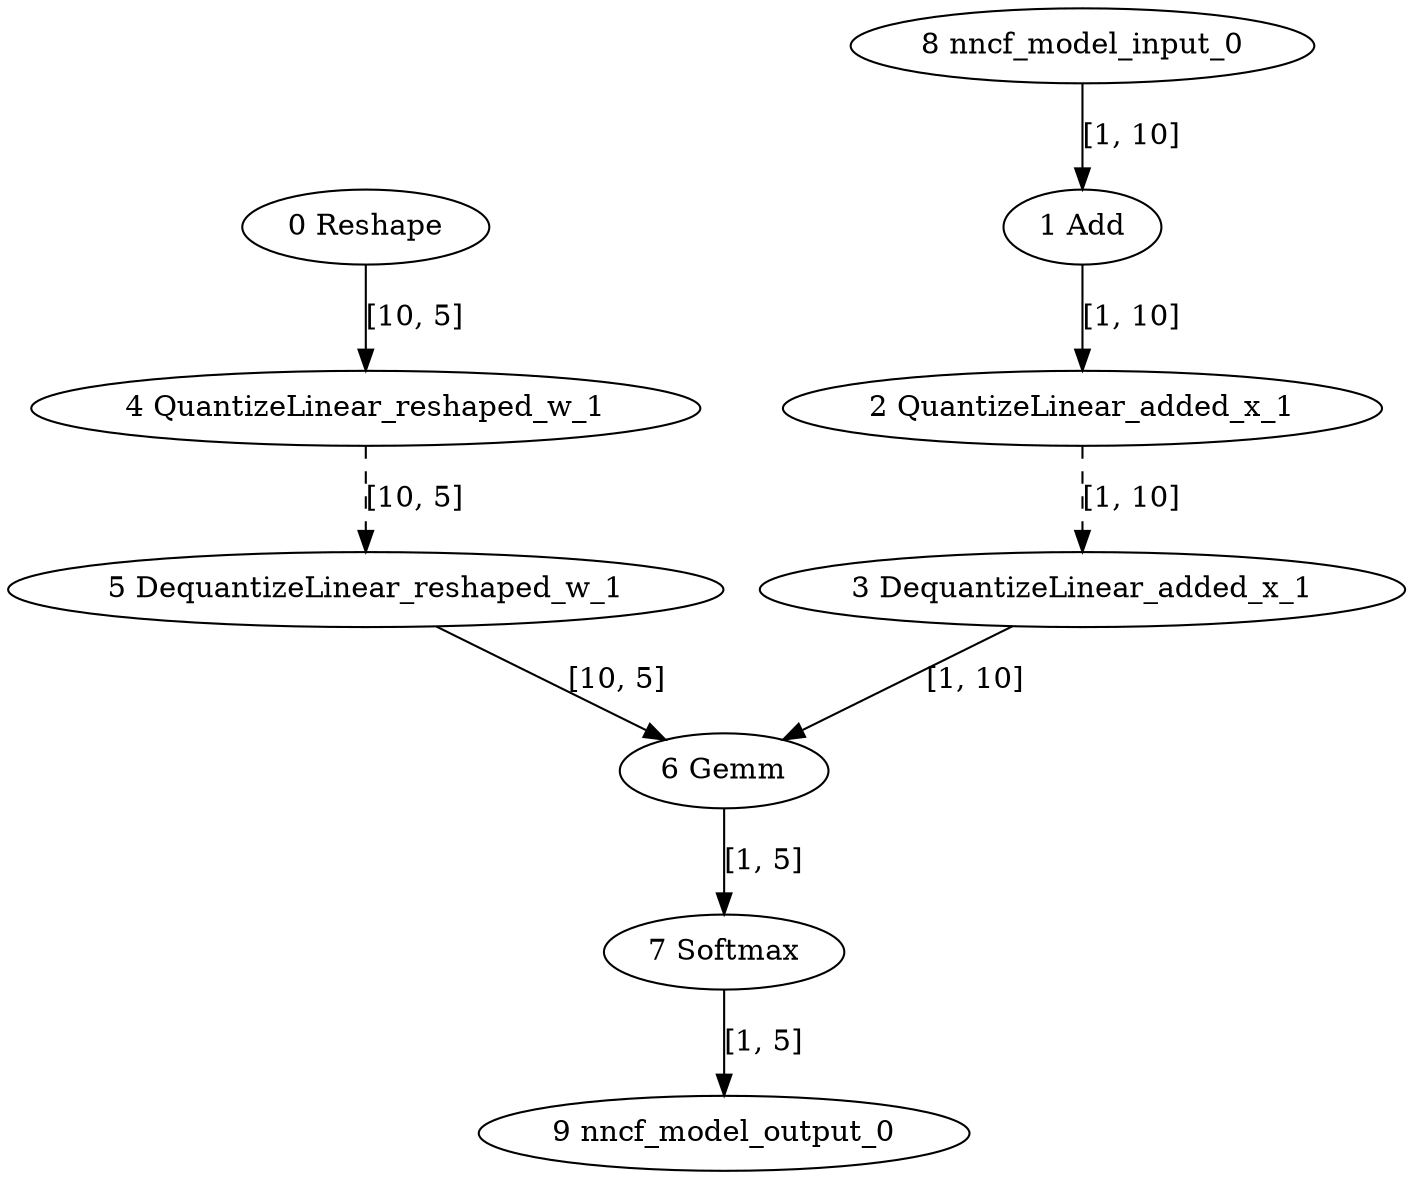 strict digraph  {
"0 Reshape" [id=0, type=Reshape];
"1 Add" [id=1, type=Add];
"2 QuantizeLinear_added_x_1" [id=2, type=QuantizeLinear];
"3 DequantizeLinear_added_x_1" [id=3, type=DequantizeLinear];
"4 QuantizeLinear_reshaped_w_1" [id=4, type=QuantizeLinear];
"5 DequantizeLinear_reshaped_w_1" [id=5, type=DequantizeLinear];
"6 Gemm" [id=6, type=Gemm];
"7 Softmax" [id=7, type=Softmax];
"8 nncf_model_input_0" [id=8, type=nncf_model_input];
"9 nncf_model_output_0" [id=9, type=nncf_model_output];
"0 Reshape" -> "4 QuantizeLinear_reshaped_w_1"  [label="[10, 5]", style=solid];
"1 Add" -> "2 QuantizeLinear_added_x_1"  [label="[1, 10]", style=solid];
"2 QuantizeLinear_added_x_1" -> "3 DequantizeLinear_added_x_1"  [label="[1, 10]", style=dashed];
"3 DequantizeLinear_added_x_1" -> "6 Gemm"  [label="[1, 10]", style=solid];
"4 QuantizeLinear_reshaped_w_1" -> "5 DequantizeLinear_reshaped_w_1"  [label="[10, 5]", style=dashed];
"5 DequantizeLinear_reshaped_w_1" -> "6 Gemm"  [label="[10, 5]", style=solid];
"6 Gemm" -> "7 Softmax"  [label="[1, 5]", style=solid];
"7 Softmax" -> "9 nncf_model_output_0"  [label="[1, 5]", style=solid];
"8 nncf_model_input_0" -> "1 Add"  [label="[1, 10]", style=solid];
}
